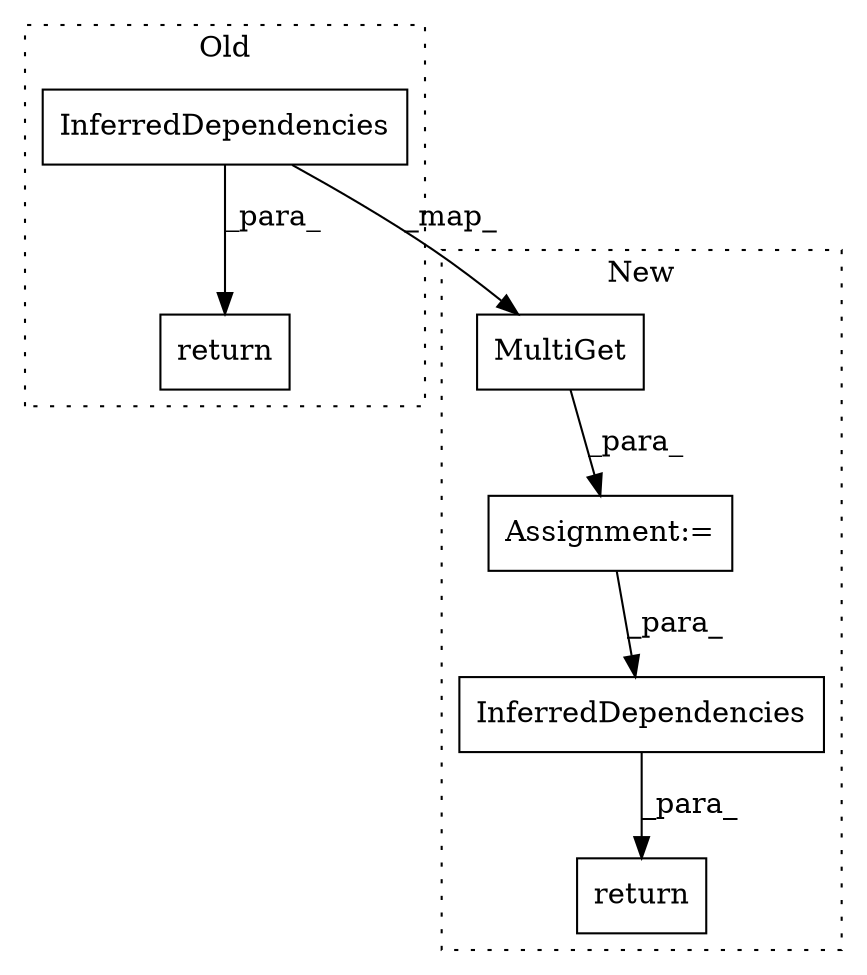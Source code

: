 digraph G {
subgraph cluster0 {
1 [label="return" a="41" s="5657" l="7" shape="box"];
6 [label="InferredDependencies" a="32" s="5664,5776" l="21,1" shape="box"];
label = "Old";
style="dotted";
}
subgraph cluster1 {
2 [label="InferredDependencies" a="32" s="6180,6238" l="21,1" shape="box"];
3 [label="return" a="41" s="6173" l="7" shape="box"];
4 [label="Assignment:=" a="7" s="5949" l="1" shape="box"];
5 [label="MultiGet" a="32" s="5950,6170" l="18,-3" shape="box"];
label = "New";
style="dotted";
}
2 -> 3 [label="_para_"];
4 -> 2 [label="_para_"];
5 -> 4 [label="_para_"];
6 -> 5 [label="_map_"];
6 -> 1 [label="_para_"];
}